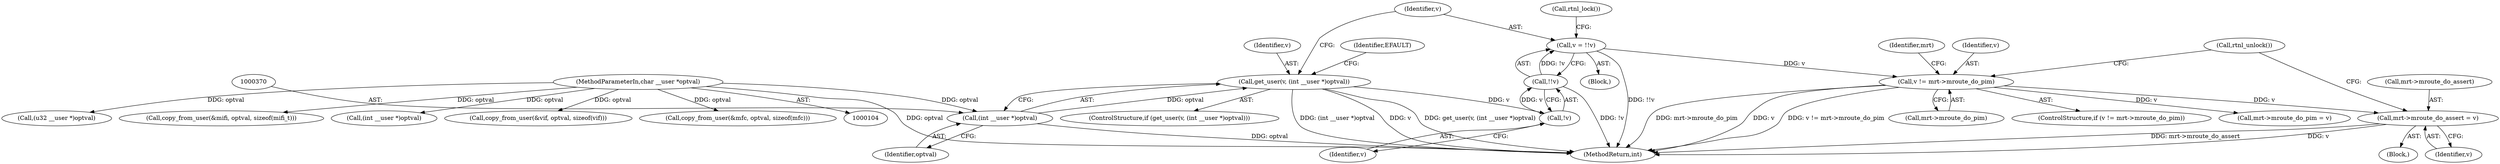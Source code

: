 digraph "0_linux_99253eb750fda6a644d5188fb26c43bad8d5a745_0@API" {
"1000396" [label="(Call,mrt->mroute_do_assert = v)"];
"1000385" [label="(Call,v != mrt->mroute_do_pim)"];
"1000375" [label="(Call,v = !!v)"];
"1000377" [label="(Call,!!v)"];
"1000378" [label="(Call,!v)"];
"1000367" [label="(Call,get_user(v, (int __user *)optval))"];
"1000369" [label="(Call,(int __user *)optval)"];
"1000107" [label="(MethodParameterIn,char __user *optval)"];
"1000367" [label="(Call,get_user(v, (int __user *)optval))"];
"1000385" [label="(Call,v != mrt->mroute_do_pim)"];
"1000386" [label="(Identifier,v)"];
"1000369" [label="(Call,(int __user *)optval)"];
"1000374" [label="(Identifier,EFAULT)"];
"1000387" [label="(Call,mrt->mroute_do_pim)"];
"1000368" [label="(Identifier,v)"];
"1000400" [label="(Identifier,v)"];
"1000356" [label="(Block,)"];
"1000418" [label="(Call,(u32 __user *)optval)"];
"1000379" [label="(Identifier,v)"];
"1000366" [label="(ControlStructure,if (get_user(v, (int __user *)optval)))"];
"1000401" [label="(Call,rtnl_unlock())"];
"1000371" [label="(Identifier,optval)"];
"1000380" [label="(Call,rtnl_lock())"];
"1000390" [label="(Block,)"];
"1000241" [label="(Call,copy_from_user(&mifi, optval, sizeof(mifi_t)))"];
"1000470" [label="(MethodReturn,int)"];
"1000384" [label="(ControlStructure,if (v != mrt->mroute_do_pim))"];
"1000378" [label="(Call,!v)"];
"1000391" [label="(Call,mrt->mroute_do_pim = v)"];
"1000376" [label="(Identifier,v)"];
"1000107" [label="(MethodParameterIn,char __user *optval)"];
"1000375" [label="(Call,v = !!v)"];
"1000393" [label="(Identifier,mrt)"];
"1000342" [label="(Call,(int __user *)optval)"];
"1000397" [label="(Call,mrt->mroute_do_assert)"];
"1000377" [label="(Call,!!v)"];
"1000396" [label="(Call,mrt->mroute_do_assert = v)"];
"1000197" [label="(Call,copy_from_user(&vif, optval, sizeof(vif)))"];
"1000277" [label="(Call,copy_from_user(&mfc, optval, sizeof(mfc)))"];
"1000396" -> "1000390"  [label="AST: "];
"1000396" -> "1000400"  [label="CFG: "];
"1000397" -> "1000396"  [label="AST: "];
"1000400" -> "1000396"  [label="AST: "];
"1000401" -> "1000396"  [label="CFG: "];
"1000396" -> "1000470"  [label="DDG: mrt->mroute_do_assert"];
"1000396" -> "1000470"  [label="DDG: v"];
"1000385" -> "1000396"  [label="DDG: v"];
"1000385" -> "1000384"  [label="AST: "];
"1000385" -> "1000387"  [label="CFG: "];
"1000386" -> "1000385"  [label="AST: "];
"1000387" -> "1000385"  [label="AST: "];
"1000393" -> "1000385"  [label="CFG: "];
"1000401" -> "1000385"  [label="CFG: "];
"1000385" -> "1000470"  [label="DDG: mrt->mroute_do_pim"];
"1000385" -> "1000470"  [label="DDG: v"];
"1000385" -> "1000470"  [label="DDG: v != mrt->mroute_do_pim"];
"1000375" -> "1000385"  [label="DDG: v"];
"1000385" -> "1000391"  [label="DDG: v"];
"1000375" -> "1000356"  [label="AST: "];
"1000375" -> "1000377"  [label="CFG: "];
"1000376" -> "1000375"  [label="AST: "];
"1000377" -> "1000375"  [label="AST: "];
"1000380" -> "1000375"  [label="CFG: "];
"1000375" -> "1000470"  [label="DDG: !!v"];
"1000377" -> "1000375"  [label="DDG: !v"];
"1000377" -> "1000378"  [label="CFG: "];
"1000378" -> "1000377"  [label="AST: "];
"1000377" -> "1000470"  [label="DDG: !v"];
"1000378" -> "1000377"  [label="DDG: v"];
"1000378" -> "1000379"  [label="CFG: "];
"1000379" -> "1000378"  [label="AST: "];
"1000367" -> "1000378"  [label="DDG: v"];
"1000367" -> "1000366"  [label="AST: "];
"1000367" -> "1000369"  [label="CFG: "];
"1000368" -> "1000367"  [label="AST: "];
"1000369" -> "1000367"  [label="AST: "];
"1000374" -> "1000367"  [label="CFG: "];
"1000376" -> "1000367"  [label="CFG: "];
"1000367" -> "1000470"  [label="DDG: (int __user *)optval"];
"1000367" -> "1000470"  [label="DDG: v"];
"1000367" -> "1000470"  [label="DDG: get_user(v, (int __user *)optval)"];
"1000369" -> "1000367"  [label="DDG: optval"];
"1000369" -> "1000371"  [label="CFG: "];
"1000370" -> "1000369"  [label="AST: "];
"1000371" -> "1000369"  [label="AST: "];
"1000369" -> "1000470"  [label="DDG: optval"];
"1000107" -> "1000369"  [label="DDG: optval"];
"1000107" -> "1000104"  [label="AST: "];
"1000107" -> "1000470"  [label="DDG: optval"];
"1000107" -> "1000197"  [label="DDG: optval"];
"1000107" -> "1000241"  [label="DDG: optval"];
"1000107" -> "1000277"  [label="DDG: optval"];
"1000107" -> "1000342"  [label="DDG: optval"];
"1000107" -> "1000418"  [label="DDG: optval"];
}
